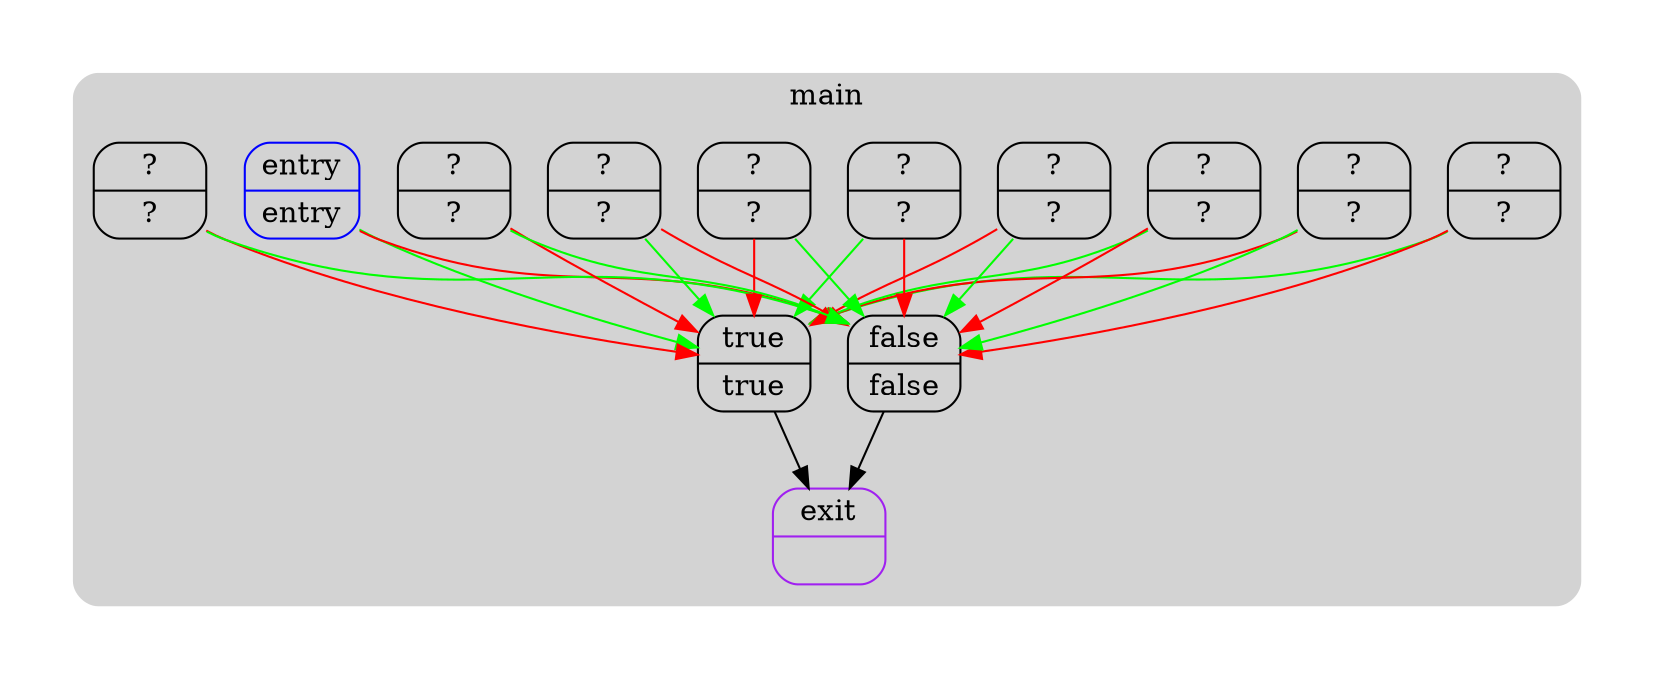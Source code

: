 digraph G {
  compound=true
  subgraph cluster_ {
    peripheries=0
    subgraph cluster_0_wrapper {
      peripheries=0
      margin=15
      subgraph cluster_0 {
        label="main"
        color=darkgray
        style=rounded
        bgcolor=lightgray
        margin=10
        cluster_0_0[label="{entry|entry}",shape=Mrecord,color=blue]
        cluster_0_1[label="{?|?}",shape=Mrecord,color=black]
        cluster_0_2[label="{?|?}",shape=Mrecord,color=black]
        cluster_0_3[label="{?|?}",shape=Mrecord,color=black]
        cluster_0_4[label="{?|?}",shape=Mrecord,color=black]
        cluster_0_5[label="{?|?}",shape=Mrecord,color=black]
        cluster_0_6[label="{?|?}",shape=Mrecord,color=black]
        cluster_0_7[label="{?|?}",shape=Mrecord,color=black]
        cluster_0_8[label="{?|?}",shape=Mrecord,color=black]
        cluster_0_9[label="{?|?}",shape=Mrecord,color=black]
        cluster_0_10[label="{true|true}",shape=Mrecord,color=black]
        cluster_0_11[label="{false|false}",shape=Mrecord,color=black]
        cluster_0_exit[label="{exit|}",shape=Mrecord,color=purple]
        cluster_0_0 -> cluster_0_10 [color=green]
        cluster_0_0 -> cluster_0_11 [color=red]
        cluster_0_1 -> cluster_0_11 [color=green]
        cluster_0_1 -> cluster_0_10 [color=red]
        cluster_0_2 -> cluster_0_10 [color=green]
        cluster_0_2 -> cluster_0_11 [color=red]
        cluster_0_3 -> cluster_0_11 [color=green]
        cluster_0_3 -> cluster_0_10 [color=red]
        cluster_0_4 -> cluster_0_10 [color=green]
        cluster_0_4 -> cluster_0_11 [color=red]
        cluster_0_5 -> cluster_0_11 [color=green]
        cluster_0_5 -> cluster_0_10 [color=red]
        cluster_0_6 -> cluster_0_10 [color=green]
        cluster_0_6 -> cluster_0_11 [color=red]
        cluster_0_7 -> cluster_0_11 [color=green]
        cluster_0_7 -> cluster_0_10 [color=red]
        cluster_0_8 -> cluster_0_10 [color=green]
        cluster_0_8 -> cluster_0_11 [color=red]
        cluster_0_9 -> cluster_0_11 [color=green]
        cluster_0_9 -> cluster_0_10 [color=red]
        cluster_0_10 -> cluster_0_exit [color=black]
        cluster_0_11 -> cluster_0_exit [color=black]
      }
    }
  }
}
